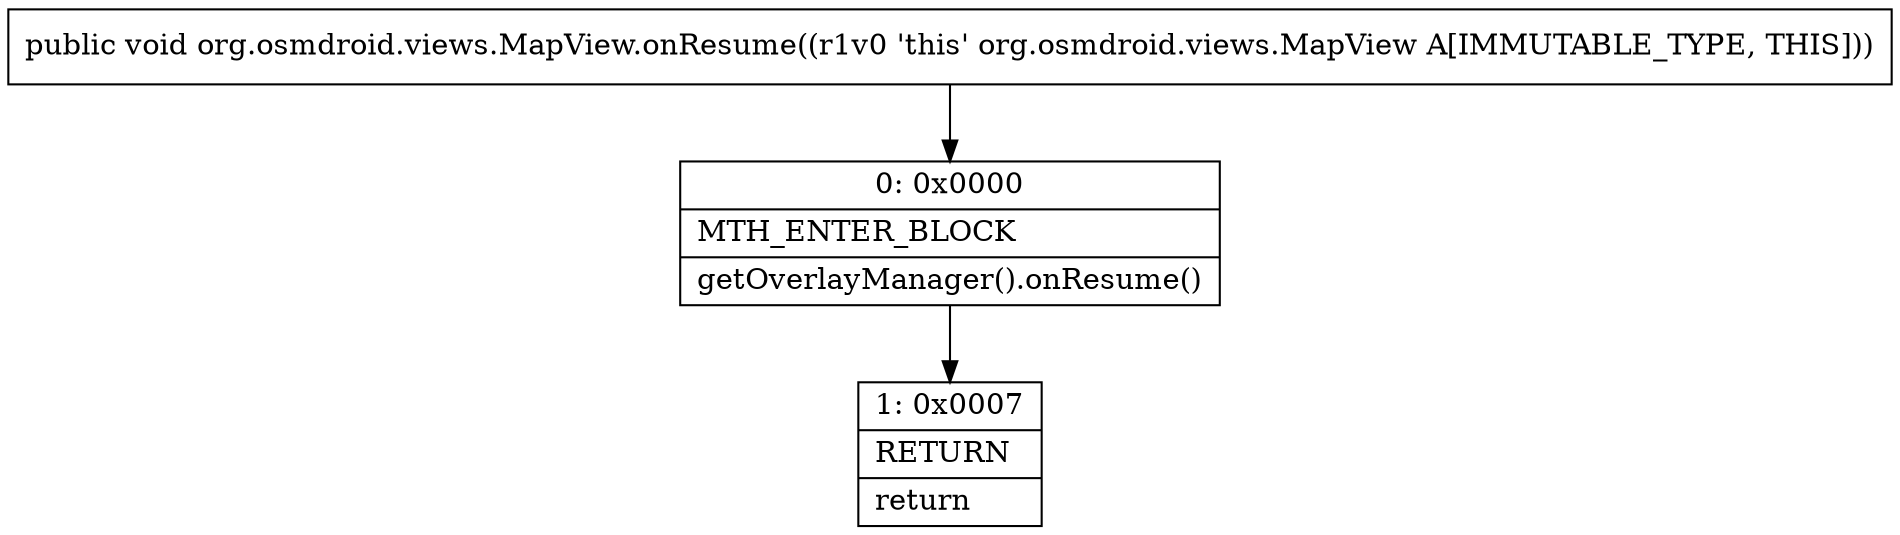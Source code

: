 digraph "CFG fororg.osmdroid.views.MapView.onResume()V" {
Node_0 [shape=record,label="{0\:\ 0x0000|MTH_ENTER_BLOCK\l|getOverlayManager().onResume()\l}"];
Node_1 [shape=record,label="{1\:\ 0x0007|RETURN\l|return\l}"];
MethodNode[shape=record,label="{public void org.osmdroid.views.MapView.onResume((r1v0 'this' org.osmdroid.views.MapView A[IMMUTABLE_TYPE, THIS])) }"];
MethodNode -> Node_0;
Node_0 -> Node_1;
}

